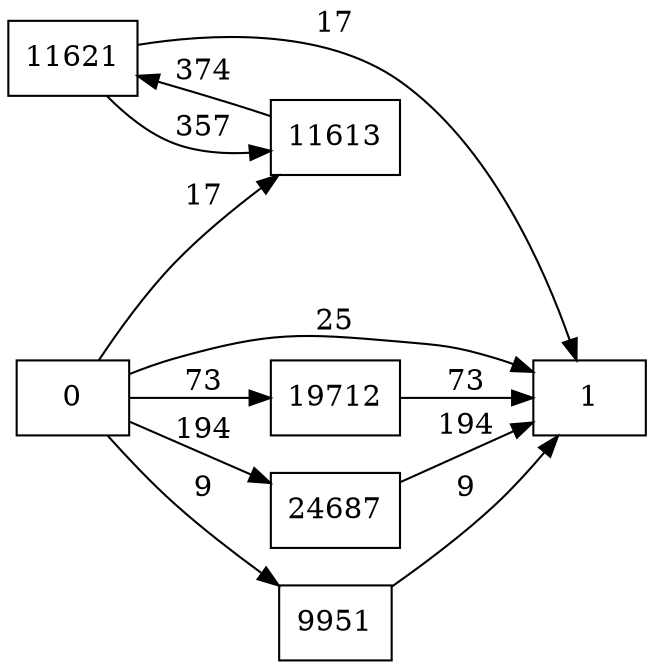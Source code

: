 digraph {
	graph [rankdir=LR]
	node [shape=rectangle]
	9951 -> 1 [label=9]
	11613 -> 11621 [label=374]
	11621 -> 11613 [label=357]
	11621 -> 1 [label=17]
	19712 -> 1 [label=73]
	24687 -> 1 [label=194]
	0 -> 1 [label=25]
	0 -> 9951 [label=9]
	0 -> 11613 [label=17]
	0 -> 19712 [label=73]
	0 -> 24687 [label=194]
}

